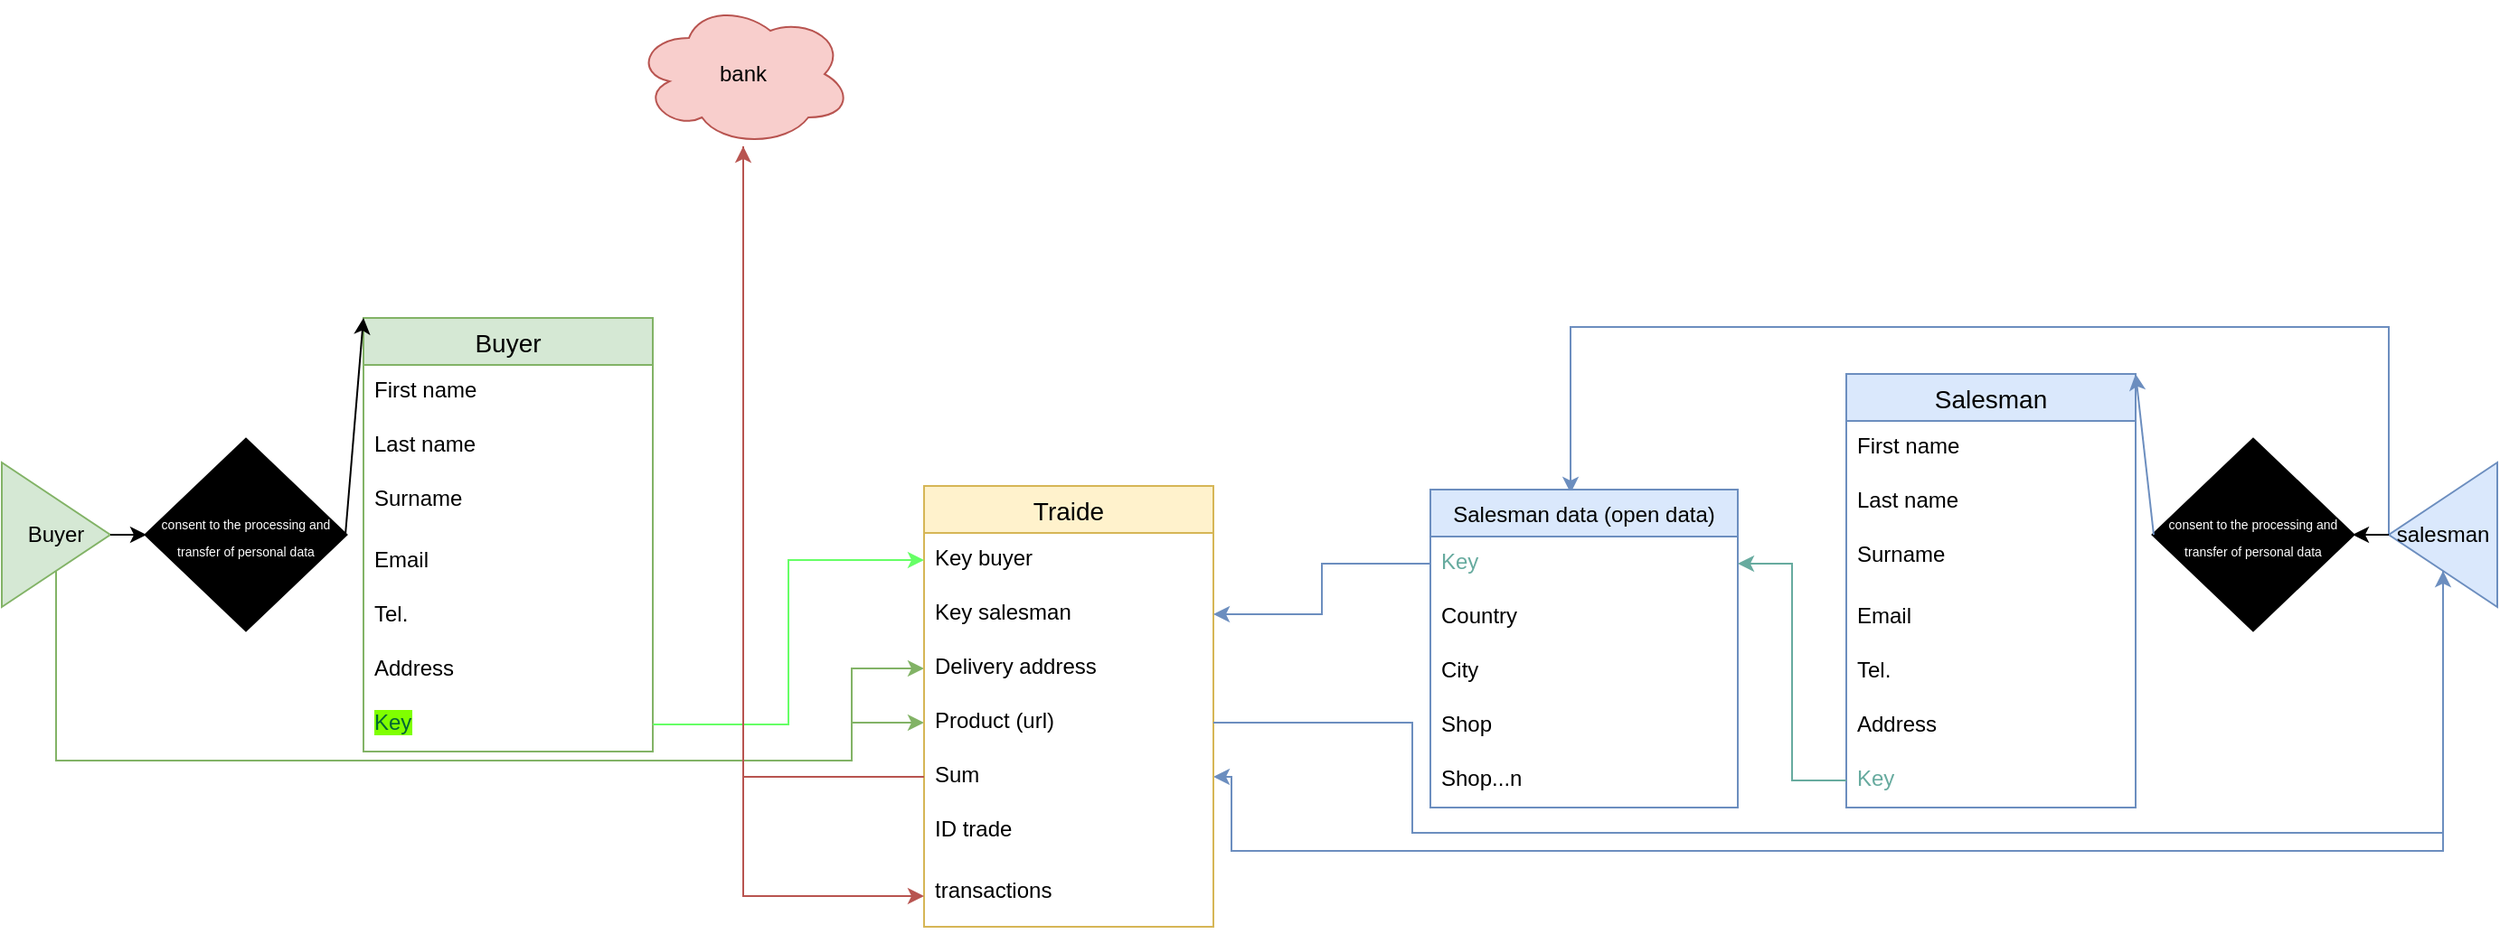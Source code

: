 <mxfile version="21.2.3" type="github">
  <diagram name="Page-1" id="9f46799a-70d6-7492-0946-bef42562c5a5">
    <mxGraphModel dx="819" dy="450" grid="1" gridSize="10" guides="1" tooltips="1" connect="1" arrows="1" fold="1" page="1" pageScale="1" pageWidth="1400" pageHeight="850" background="none" math="0" shadow="0">
      <root>
        <mxCell id="0" />
        <mxCell id="1" parent="0" />
        <mxCell id="ooByGatoX0G_194qhCBF-90" style="edgeStyle=orthogonalEdgeStyle;rounded=0;orthogonalLoop=1;jettySize=auto;html=1;fillColor=#d5e8d4;strokeColor=#82b366;" edge="1" parent="1" source="ooByGatoX0G_194qhCBF-1" target="ooByGatoX0G_194qhCBF-83">
          <mxGeometry relative="1" as="geometry">
            <Array as="points">
              <mxPoint x="40" y="590" />
              <mxPoint x="480" y="590" />
              <mxPoint x="480" y="539" />
            </Array>
          </mxGeometry>
        </mxCell>
        <mxCell id="ooByGatoX0G_194qhCBF-92" style="edgeStyle=orthogonalEdgeStyle;rounded=0;orthogonalLoop=1;jettySize=auto;html=1;fillColor=#d5e8d4;strokeColor=#82b366;" edge="1" parent="1" source="ooByGatoX0G_194qhCBF-1" target="ooByGatoX0G_194qhCBF-91">
          <mxGeometry relative="1" as="geometry">
            <Array as="points">
              <mxPoint x="40" y="590" />
              <mxPoint x="480" y="590" />
              <mxPoint x="480" y="569" />
            </Array>
          </mxGeometry>
        </mxCell>
        <mxCell id="ooByGatoX0G_194qhCBF-1" value="Buyer" style="triangle;whiteSpace=wrap;html=1;fillColor=#d5e8d4;strokeColor=#82b366;" vertex="1" parent="1">
          <mxGeometry x="10" y="425" width="60" height="80" as="geometry" />
        </mxCell>
        <mxCell id="ooByGatoX0G_194qhCBF-96" style="edgeStyle=orthogonalEdgeStyle;rounded=0;orthogonalLoop=1;jettySize=auto;html=1;fillColor=#dae8fc;strokeColor=#6c8ebf;" edge="1" parent="1" source="ooByGatoX0G_194qhCBF-2" target="ooByGatoX0G_194qhCBF-84">
          <mxGeometry relative="1" as="geometry">
            <mxPoint x="1360" y="670" as="targetPoint" />
            <Array as="points">
              <mxPoint x="1360" y="640" />
              <mxPoint x="690" y="640" />
              <mxPoint x="690" y="599" />
            </Array>
          </mxGeometry>
        </mxCell>
        <mxCell id="ooByGatoX0G_194qhCBF-107" style="edgeStyle=orthogonalEdgeStyle;rounded=0;orthogonalLoop=1;jettySize=auto;html=1;entryX=0.456;entryY=0.011;entryDx=0;entryDy=0;entryPerimeter=0;fillColor=#dae8fc;strokeColor=#6c8ebf;" edge="1" parent="1" source="ooByGatoX0G_194qhCBF-2" target="ooByGatoX0G_194qhCBF-63">
          <mxGeometry relative="1" as="geometry">
            <Array as="points">
              <mxPoint x="1330" y="350" />
              <mxPoint x="878" y="350" />
            </Array>
          </mxGeometry>
        </mxCell>
        <mxCell id="ooByGatoX0G_194qhCBF-2" value="salesman" style="triangle;whiteSpace=wrap;html=1;direction=west;fillColor=#dae8fc;strokeColor=#6c8ebf;" vertex="1" parent="1">
          <mxGeometry x="1330" y="425" width="60" height="80" as="geometry" />
        </mxCell>
        <mxCell id="ooByGatoX0G_194qhCBF-18" value="Buyer" style="swimlane;fontStyle=0;childLayout=stackLayout;horizontal=1;startSize=26;horizontalStack=0;resizeParent=1;resizeParentMax=0;resizeLast=0;collapsible=1;marginBottom=0;align=center;fontSize=14;fillColor=#d5e8d4;strokeColor=#82b366;" vertex="1" parent="1">
          <mxGeometry x="210" y="345" width="160" height="240" as="geometry">
            <mxRectangle x="160" y="350" width="60" height="30" as="alternateBounds" />
          </mxGeometry>
        </mxCell>
        <mxCell id="ooByGatoX0G_194qhCBF-19" value="First name" style="text;strokeColor=none;fillColor=none;spacingLeft=4;spacingRight=4;overflow=hidden;rotatable=0;points=[[0,0.5],[1,0.5]];portConstraint=eastwest;fontSize=12;whiteSpace=wrap;html=1;" vertex="1" parent="ooByGatoX0G_194qhCBF-18">
          <mxGeometry y="26" width="160" height="30" as="geometry" />
        </mxCell>
        <mxCell id="ooByGatoX0G_194qhCBF-20" value="Last name" style="text;strokeColor=none;fillColor=none;spacingLeft=4;spacingRight=4;overflow=hidden;rotatable=0;points=[[0,0.5],[1,0.5]];portConstraint=eastwest;fontSize=12;whiteSpace=wrap;html=1;" vertex="1" parent="ooByGatoX0G_194qhCBF-18">
          <mxGeometry y="56" width="160" height="30" as="geometry" />
        </mxCell>
        <mxCell id="ooByGatoX0G_194qhCBF-21" value="Surname" style="text;strokeColor=none;fillColor=none;spacingLeft=4;spacingRight=4;overflow=hidden;rotatable=0;points=[[0,0.5],[1,0.5]];portConstraint=eastwest;fontSize=12;whiteSpace=wrap;html=1;" vertex="1" parent="ooByGatoX0G_194qhCBF-18">
          <mxGeometry y="86" width="160" height="34" as="geometry" />
        </mxCell>
        <mxCell id="ooByGatoX0G_194qhCBF-23" value="Email" style="text;strokeColor=none;fillColor=none;spacingLeft=4;spacingRight=4;overflow=hidden;rotatable=0;points=[[0,0.5],[1,0.5]];portConstraint=eastwest;fontSize=12;whiteSpace=wrap;html=1;" vertex="1" parent="ooByGatoX0G_194qhCBF-18">
          <mxGeometry y="120" width="160" height="30" as="geometry" />
        </mxCell>
        <mxCell id="ooByGatoX0G_194qhCBF-26" value="Tel." style="text;strokeColor=none;fillColor=none;spacingLeft=4;spacingRight=4;overflow=hidden;rotatable=0;points=[[0,0.5],[1,0.5]];portConstraint=eastwest;fontSize=12;whiteSpace=wrap;html=1;" vertex="1" parent="ooByGatoX0G_194qhCBF-18">
          <mxGeometry y="150" width="160" height="30" as="geometry" />
        </mxCell>
        <mxCell id="ooByGatoX0G_194qhCBF-24" value="Address" style="text;strokeColor=none;fillColor=none;spacingLeft=4;spacingRight=4;overflow=hidden;rotatable=0;points=[[0,0.5],[1,0.5]];portConstraint=eastwest;fontSize=12;whiteSpace=wrap;html=1;" vertex="1" parent="ooByGatoX0G_194qhCBF-18">
          <mxGeometry y="180" width="160" height="30" as="geometry" />
        </mxCell>
        <mxCell id="ooByGatoX0G_194qhCBF-49" value="&lt;span style=&quot;background-color: rgb(128, 255, 0);&quot;&gt;&lt;font color=&quot;#006633&quot;&gt;Key&lt;/font&gt;&lt;/span&gt;" style="text;strokeColor=none;fillColor=none;spacingLeft=4;spacingRight=4;overflow=hidden;rotatable=0;points=[[0,0.5],[1,0.5]];portConstraint=eastwest;fontSize=12;whiteSpace=wrap;html=1;" vertex="1" parent="ooByGatoX0G_194qhCBF-18">
          <mxGeometry y="210" width="160" height="30" as="geometry" />
        </mxCell>
        <mxCell id="ooByGatoX0G_194qhCBF-35" value="&lt;font style=&quot;font-size: 7px;&quot;&gt;consent to the processing and transfer of personal data&lt;/font&gt;" style="strokeWidth=2;html=1;shape=mxgraph.flowchart.decision;whiteSpace=wrap;fillColor=#000000;fontColor=#FFFFFF;" vertex="1" parent="1">
          <mxGeometry x="90" y="412.5" width="110" height="105" as="geometry" />
        </mxCell>
        <mxCell id="ooByGatoX0G_194qhCBF-36" value="" style="endArrow=classic;html=1;rounded=0;exitX=1;exitY=0.5;exitDx=0;exitDy=0;entryX=0;entryY=0.5;entryDx=0;entryDy=0;entryPerimeter=0;" edge="1" parent="1" source="ooByGatoX0G_194qhCBF-1" target="ooByGatoX0G_194qhCBF-35">
          <mxGeometry width="50" height="50" relative="1" as="geometry">
            <mxPoint x="370" y="410" as="sourcePoint" />
            <mxPoint x="420" y="360" as="targetPoint" />
          </mxGeometry>
        </mxCell>
        <mxCell id="ooByGatoX0G_194qhCBF-41" value="" style="endArrow=classic;html=1;rounded=0;exitX=1;exitY=0.5;exitDx=0;exitDy=0;exitPerimeter=0;entryX=0;entryY=0;entryDx=0;entryDy=0;" edge="1" parent="1" source="ooByGatoX0G_194qhCBF-35" target="ooByGatoX0G_194qhCBF-18">
          <mxGeometry width="50" height="50" relative="1" as="geometry">
            <mxPoint x="270" y="480" as="sourcePoint" />
            <mxPoint x="320" y="430" as="targetPoint" />
          </mxGeometry>
        </mxCell>
        <mxCell id="ooByGatoX0G_194qhCBF-50" value="&lt;font style=&quot;font-size: 7px;&quot;&gt;consent to the processing and transfer of personal data&lt;/font&gt;" style="strokeWidth=2;html=1;shape=mxgraph.flowchart.decision;whiteSpace=wrap;fillColor=#000000;fontColor=#FFFFFF;" vertex="1" parent="1">
          <mxGeometry x="1200" y="412.5" width="110" height="105" as="geometry" />
        </mxCell>
        <mxCell id="ooByGatoX0G_194qhCBF-51" value="" style="endArrow=classic;html=1;rounded=0;exitX=1;exitY=0.5;exitDx=0;exitDy=0;entryX=1;entryY=0.5;entryDx=0;entryDy=0;entryPerimeter=0;" edge="1" parent="1" source="ooByGatoX0G_194qhCBF-2" target="ooByGatoX0G_194qhCBF-50">
          <mxGeometry width="50" height="50" relative="1" as="geometry">
            <mxPoint x="1220" y="520" as="sourcePoint" />
            <mxPoint x="1270" y="470" as="targetPoint" />
          </mxGeometry>
        </mxCell>
        <mxCell id="ooByGatoX0G_194qhCBF-53" value="Salesman" style="swimlane;fontStyle=0;childLayout=stackLayout;horizontal=1;startSize=26;horizontalStack=0;resizeParent=1;resizeParentMax=0;resizeLast=0;collapsible=1;marginBottom=0;align=center;fontSize=14;fillColor=#dae8fc;strokeColor=#6c8ebf;" vertex="1" parent="1">
          <mxGeometry x="1030" y="376" width="160" height="240" as="geometry">
            <mxRectangle x="160" y="350" width="60" height="30" as="alternateBounds" />
          </mxGeometry>
        </mxCell>
        <mxCell id="ooByGatoX0G_194qhCBF-54" value="First name" style="text;strokeColor=none;fillColor=none;spacingLeft=4;spacingRight=4;overflow=hidden;rotatable=0;points=[[0,0.5],[1,0.5]];portConstraint=eastwest;fontSize=12;whiteSpace=wrap;html=1;" vertex="1" parent="ooByGatoX0G_194qhCBF-53">
          <mxGeometry y="26" width="160" height="30" as="geometry" />
        </mxCell>
        <mxCell id="ooByGatoX0G_194qhCBF-55" value="Last name" style="text;strokeColor=none;fillColor=none;spacingLeft=4;spacingRight=4;overflow=hidden;rotatable=0;points=[[0,0.5],[1,0.5]];portConstraint=eastwest;fontSize=12;whiteSpace=wrap;html=1;" vertex="1" parent="ooByGatoX0G_194qhCBF-53">
          <mxGeometry y="56" width="160" height="30" as="geometry" />
        </mxCell>
        <mxCell id="ooByGatoX0G_194qhCBF-56" value="Surname" style="text;strokeColor=none;fillColor=none;spacingLeft=4;spacingRight=4;overflow=hidden;rotatable=0;points=[[0,0.5],[1,0.5]];portConstraint=eastwest;fontSize=12;whiteSpace=wrap;html=1;" vertex="1" parent="ooByGatoX0G_194qhCBF-53">
          <mxGeometry y="86" width="160" height="34" as="geometry" />
        </mxCell>
        <mxCell id="ooByGatoX0G_194qhCBF-57" value="Email" style="text;strokeColor=none;fillColor=none;spacingLeft=4;spacingRight=4;overflow=hidden;rotatable=0;points=[[0,0.5],[1,0.5]];portConstraint=eastwest;fontSize=12;whiteSpace=wrap;html=1;" vertex="1" parent="ooByGatoX0G_194qhCBF-53">
          <mxGeometry y="120" width="160" height="30" as="geometry" />
        </mxCell>
        <mxCell id="ooByGatoX0G_194qhCBF-58" value="Tel." style="text;strokeColor=none;fillColor=none;spacingLeft=4;spacingRight=4;overflow=hidden;rotatable=0;points=[[0,0.5],[1,0.5]];portConstraint=eastwest;fontSize=12;whiteSpace=wrap;html=1;" vertex="1" parent="ooByGatoX0G_194qhCBF-53">
          <mxGeometry y="150" width="160" height="30" as="geometry" />
        </mxCell>
        <mxCell id="ooByGatoX0G_194qhCBF-59" value="Address" style="text;strokeColor=none;fillColor=none;spacingLeft=4;spacingRight=4;overflow=hidden;rotatable=0;points=[[0,0.5],[1,0.5]];portConstraint=eastwest;fontSize=12;whiteSpace=wrap;html=1;" vertex="1" parent="ooByGatoX0G_194qhCBF-53">
          <mxGeometry y="180" width="160" height="30" as="geometry" />
        </mxCell>
        <mxCell id="ooByGatoX0G_194qhCBF-60" value="&lt;font color=&quot;#67ab9f&quot;&gt;Key&lt;/font&gt;" style="text;strokeColor=none;fillColor=none;spacingLeft=4;spacingRight=4;overflow=hidden;rotatable=0;points=[[0,0.5],[1,0.5]];portConstraint=eastwest;fontSize=12;whiteSpace=wrap;html=1;" vertex="1" parent="ooByGatoX0G_194qhCBF-53">
          <mxGeometry y="210" width="160" height="30" as="geometry" />
        </mxCell>
        <mxCell id="ooByGatoX0G_194qhCBF-61" value="" style="endArrow=classic;html=1;rounded=0;exitX=0;exitY=0.5;exitDx=0;exitDy=0;exitPerimeter=0;entryX=1;entryY=0;entryDx=0;entryDy=0;fillColor=#dae8fc;strokeColor=#6c8ebf;" edge="1" parent="1" source="ooByGatoX0G_194qhCBF-50" target="ooByGatoX0G_194qhCBF-53">
          <mxGeometry width="50" height="50" relative="1" as="geometry">
            <mxPoint x="1030" y="470" as="sourcePoint" />
            <mxPoint x="1080" y="420" as="targetPoint" />
          </mxGeometry>
        </mxCell>
        <mxCell id="ooByGatoX0G_194qhCBF-63" value="Salesman data (open data)" style="swimlane;fontStyle=0;childLayout=stackLayout;horizontal=1;startSize=26;horizontalStack=0;resizeParent=1;resizeParentMax=0;resizeLast=0;collapsible=1;marginBottom=0;align=center;fontSize=12;fillColor=#dae8fc;strokeColor=#6c8ebf;" vertex="1" parent="1">
          <mxGeometry x="800" y="440" width="170" height="176" as="geometry">
            <mxRectangle x="800" y="440" width="60" height="30" as="alternateBounds" />
          </mxGeometry>
        </mxCell>
        <mxCell id="ooByGatoX0G_194qhCBF-70" value="&lt;font color=&quot;#67ab9f&quot;&gt;Key&lt;/font&gt;" style="text;strokeColor=none;fillColor=none;spacingLeft=4;spacingRight=4;overflow=hidden;rotatable=0;points=[[0,0.5],[1,0.5]];portConstraint=eastwest;fontSize=12;whiteSpace=wrap;html=1;" vertex="1" parent="ooByGatoX0G_194qhCBF-63">
          <mxGeometry y="26" width="170" height="30" as="geometry" />
        </mxCell>
        <mxCell id="ooByGatoX0G_194qhCBF-69" value="Country" style="text;strokeColor=none;fillColor=none;spacingLeft=4;spacingRight=4;overflow=hidden;rotatable=0;points=[[0,0.5],[1,0.5]];portConstraint=eastwest;fontSize=12;whiteSpace=wrap;html=1;" vertex="1" parent="ooByGatoX0G_194qhCBF-63">
          <mxGeometry y="56" width="170" height="30" as="geometry" />
        </mxCell>
        <mxCell id="ooByGatoX0G_194qhCBF-86" value="City" style="text;strokeColor=none;fillColor=none;spacingLeft=4;spacingRight=4;overflow=hidden;rotatable=0;points=[[0,0.5],[1,0.5]];portConstraint=eastwest;fontSize=12;whiteSpace=wrap;html=1;" vertex="1" parent="ooByGatoX0G_194qhCBF-63">
          <mxGeometry y="86" width="170" height="30" as="geometry" />
        </mxCell>
        <mxCell id="ooByGatoX0G_194qhCBF-64" value="Shop" style="text;strokeColor=none;fillColor=none;spacingLeft=4;spacingRight=4;overflow=hidden;rotatable=0;points=[[0,0.5],[1,0.5]];portConstraint=eastwest;fontSize=12;whiteSpace=wrap;html=1;" vertex="1" parent="ooByGatoX0G_194qhCBF-63">
          <mxGeometry y="116" width="170" height="30" as="geometry" />
        </mxCell>
        <mxCell id="ooByGatoX0G_194qhCBF-65" value="Shop...n" style="text;strokeColor=none;fillColor=none;spacingLeft=4;spacingRight=4;overflow=hidden;rotatable=0;points=[[0,0.5],[1,0.5]];portConstraint=eastwest;fontSize=12;whiteSpace=wrap;html=1;" vertex="1" parent="ooByGatoX0G_194qhCBF-63">
          <mxGeometry y="146" width="170" height="30" as="geometry" />
        </mxCell>
        <mxCell id="ooByGatoX0G_194qhCBF-78" value="Traide" style="swimlane;fontStyle=0;childLayout=stackLayout;horizontal=1;startSize=26;horizontalStack=0;resizeParent=1;resizeParentMax=0;resizeLast=0;collapsible=1;marginBottom=0;align=center;fontSize=14;fillColor=#fff2cc;strokeColor=#d6b656;" vertex="1" parent="1">
          <mxGeometry x="520" y="438" width="160" height="244" as="geometry">
            <mxRectangle x="160" y="350" width="60" height="30" as="alternateBounds" />
          </mxGeometry>
        </mxCell>
        <mxCell id="ooByGatoX0G_194qhCBF-79" value="Key buyer" style="text;strokeColor=none;fillColor=none;spacingLeft=4;spacingRight=4;overflow=hidden;rotatable=0;points=[[0,0.5],[1,0.5]];portConstraint=eastwest;fontSize=12;whiteSpace=wrap;html=1;" vertex="1" parent="ooByGatoX0G_194qhCBF-78">
          <mxGeometry y="26" width="160" height="30" as="geometry" />
        </mxCell>
        <mxCell id="ooByGatoX0G_194qhCBF-80" value="Key salesman" style="text;strokeColor=none;fillColor=none;spacingLeft=4;spacingRight=4;overflow=hidden;rotatable=0;points=[[0,0.5],[1,0.5]];portConstraint=eastwest;fontSize=12;whiteSpace=wrap;html=1;" vertex="1" parent="ooByGatoX0G_194qhCBF-78">
          <mxGeometry y="56" width="160" height="30" as="geometry" />
        </mxCell>
        <mxCell id="ooByGatoX0G_194qhCBF-83" value="Delivery address" style="text;strokeColor=none;fillColor=none;spacingLeft=4;spacingRight=4;overflow=hidden;rotatable=0;points=[[0,0.5],[1,0.5]];portConstraint=eastwest;fontSize=12;whiteSpace=wrap;html=1;" vertex="1" parent="ooByGatoX0G_194qhCBF-78">
          <mxGeometry y="86" width="160" height="30" as="geometry" />
        </mxCell>
        <mxCell id="ooByGatoX0G_194qhCBF-91" value="Product (url)" style="text;strokeColor=none;fillColor=none;spacingLeft=4;spacingRight=4;overflow=hidden;rotatable=0;points=[[0,0.5],[1,0.5]];portConstraint=eastwest;fontSize=12;whiteSpace=wrap;html=1;" vertex="1" parent="ooByGatoX0G_194qhCBF-78">
          <mxGeometry y="116" width="160" height="30" as="geometry" />
        </mxCell>
        <mxCell id="ooByGatoX0G_194qhCBF-84" value="Sum" style="text;strokeColor=none;fillColor=none;spacingLeft=4;spacingRight=4;overflow=hidden;rotatable=0;points=[[0,0.5],[1,0.5]];portConstraint=eastwest;fontSize=12;whiteSpace=wrap;html=1;" vertex="1" parent="ooByGatoX0G_194qhCBF-78">
          <mxGeometry y="146" width="160" height="30" as="geometry" />
        </mxCell>
        <mxCell id="ooByGatoX0G_194qhCBF-102" value="ID trade" style="text;strokeColor=none;fillColor=none;spacingLeft=4;spacingRight=4;overflow=hidden;rotatable=0;points=[[0,0.5],[1,0.5]];portConstraint=eastwest;fontSize=12;whiteSpace=wrap;html=1;" vertex="1" parent="ooByGatoX0G_194qhCBF-78">
          <mxGeometry y="176" width="160" height="34" as="geometry" />
        </mxCell>
        <mxCell id="ooByGatoX0G_194qhCBF-81" value="transactions" style="text;strokeColor=none;fillColor=none;spacingLeft=4;spacingRight=4;overflow=hidden;rotatable=0;points=[[0,0.5],[1,0.5]];portConstraint=eastwest;fontSize=12;whiteSpace=wrap;html=1;" vertex="1" parent="ooByGatoX0G_194qhCBF-78">
          <mxGeometry y="210" width="160" height="34" as="geometry" />
        </mxCell>
        <mxCell id="ooByGatoX0G_194qhCBF-88" style="edgeStyle=orthogonalEdgeStyle;rounded=0;orthogonalLoop=1;jettySize=auto;html=1;fillColor=#d5e8d4;strokeColor=#66FF66;" edge="1" parent="1" source="ooByGatoX0G_194qhCBF-49" target="ooByGatoX0G_194qhCBF-79">
          <mxGeometry relative="1" as="geometry" />
        </mxCell>
        <mxCell id="ooByGatoX0G_194qhCBF-89" style="edgeStyle=orthogonalEdgeStyle;rounded=0;orthogonalLoop=1;jettySize=auto;html=1;fillColor=#dae8fc;strokeColor=#6c8ebf;" edge="1" parent="1" source="ooByGatoX0G_194qhCBF-70" target="ooByGatoX0G_194qhCBF-80">
          <mxGeometry relative="1" as="geometry" />
        </mxCell>
        <mxCell id="ooByGatoX0G_194qhCBF-93" style="edgeStyle=orthogonalEdgeStyle;rounded=0;orthogonalLoop=1;jettySize=auto;html=1;exitX=1;exitY=0.5;exitDx=0;exitDy=0;fillColor=#dae8fc;strokeColor=#6c8ebf;" edge="1" parent="1" source="ooByGatoX0G_194qhCBF-91" target="ooByGatoX0G_194qhCBF-2">
          <mxGeometry relative="1" as="geometry">
            <Array as="points">
              <mxPoint x="790" y="569" />
              <mxPoint x="790" y="630" />
              <mxPoint x="1360" y="630" />
            </Array>
          </mxGeometry>
        </mxCell>
        <mxCell id="ooByGatoX0G_194qhCBF-104" style="edgeStyle=orthogonalEdgeStyle;rounded=0;orthogonalLoop=1;jettySize=auto;html=1;fillColor=#f8cecc;strokeColor=#b85450;" edge="1" parent="1" source="ooByGatoX0G_194qhCBF-99" target="ooByGatoX0G_194qhCBF-81">
          <mxGeometry relative="1" as="geometry" />
        </mxCell>
        <mxCell id="ooByGatoX0G_194qhCBF-99" value="bank" style="ellipse;shape=cloud;whiteSpace=wrap;html=1;fillColor=#f8cecc;strokeColor=#b85450;" vertex="1" parent="1">
          <mxGeometry x="360" y="170" width="120" height="80" as="geometry" />
        </mxCell>
        <mxCell id="ooByGatoX0G_194qhCBF-100" style="edgeStyle=orthogonalEdgeStyle;rounded=0;orthogonalLoop=1;jettySize=auto;html=1;fillColor=#f8cecc;strokeColor=#b85450;" edge="1" parent="1" source="ooByGatoX0G_194qhCBF-84" target="ooByGatoX0G_194qhCBF-99">
          <mxGeometry relative="1" as="geometry" />
        </mxCell>
        <mxCell id="ooByGatoX0G_194qhCBF-106" style="edgeStyle=orthogonalEdgeStyle;rounded=0;orthogonalLoop=1;jettySize=auto;html=1;strokeColor=#67AB9F;" edge="1" parent="1" source="ooByGatoX0G_194qhCBF-60" target="ooByGatoX0G_194qhCBF-70">
          <mxGeometry relative="1" as="geometry" />
        </mxCell>
      </root>
    </mxGraphModel>
  </diagram>
</mxfile>
